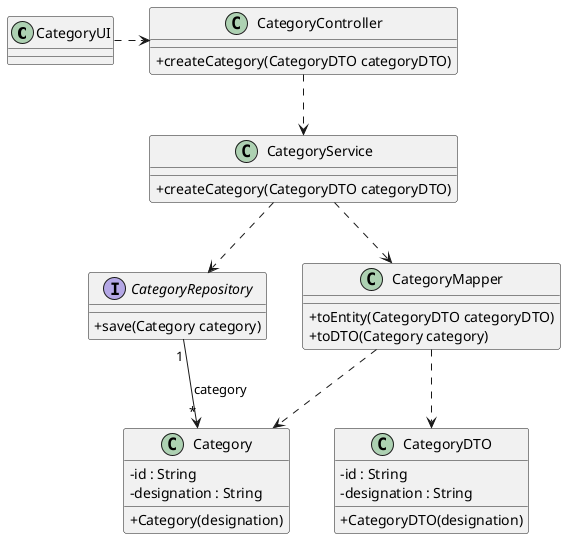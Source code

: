 @startuml
skinparam packageStyle rectangle
skinparam shadowing false
skinparam linetype polyline
skinparam classAttributeIconSize 0

class CategoryUI {
}

class Category {
    - id : String
    - designation : String
    + Category(designation)
}

class CategoryDTO {
    - id : String
    - designation : String
    + CategoryDTO(designation)
}

class CategoryController {
    + createCategory(CategoryDTO categoryDTO)
}

class CategoryService {
    + createCategory(CategoryDTO categoryDTO)
}

interface CategoryRepository {
    + save(Category category)
}

class CategoryMapper {
    + toEntity(CategoryDTO categoryDTO)
    + toDTO(Category category)
}

CategoryUI .> CategoryController
CategoryController ..> CategoryService
CategoryService ..> CategoryRepository
CategoryService ..> CategoryMapper
CategoryRepository "1" --> "*" Category : category
CategoryMapper ..> Category
CategoryMapper ..> CategoryDTO


@enduml